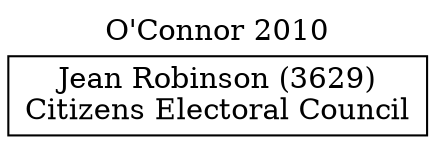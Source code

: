 // House preference flow
digraph "Jean Robinson (3629)_O'Connor_2010" {
	graph [label="O'Connor 2010" labelloc=t mclimit=10]
	node [shape=box]
	"Jean Robinson (3629)" [label="Jean Robinson (3629)
Citizens Electoral Council"]
}
